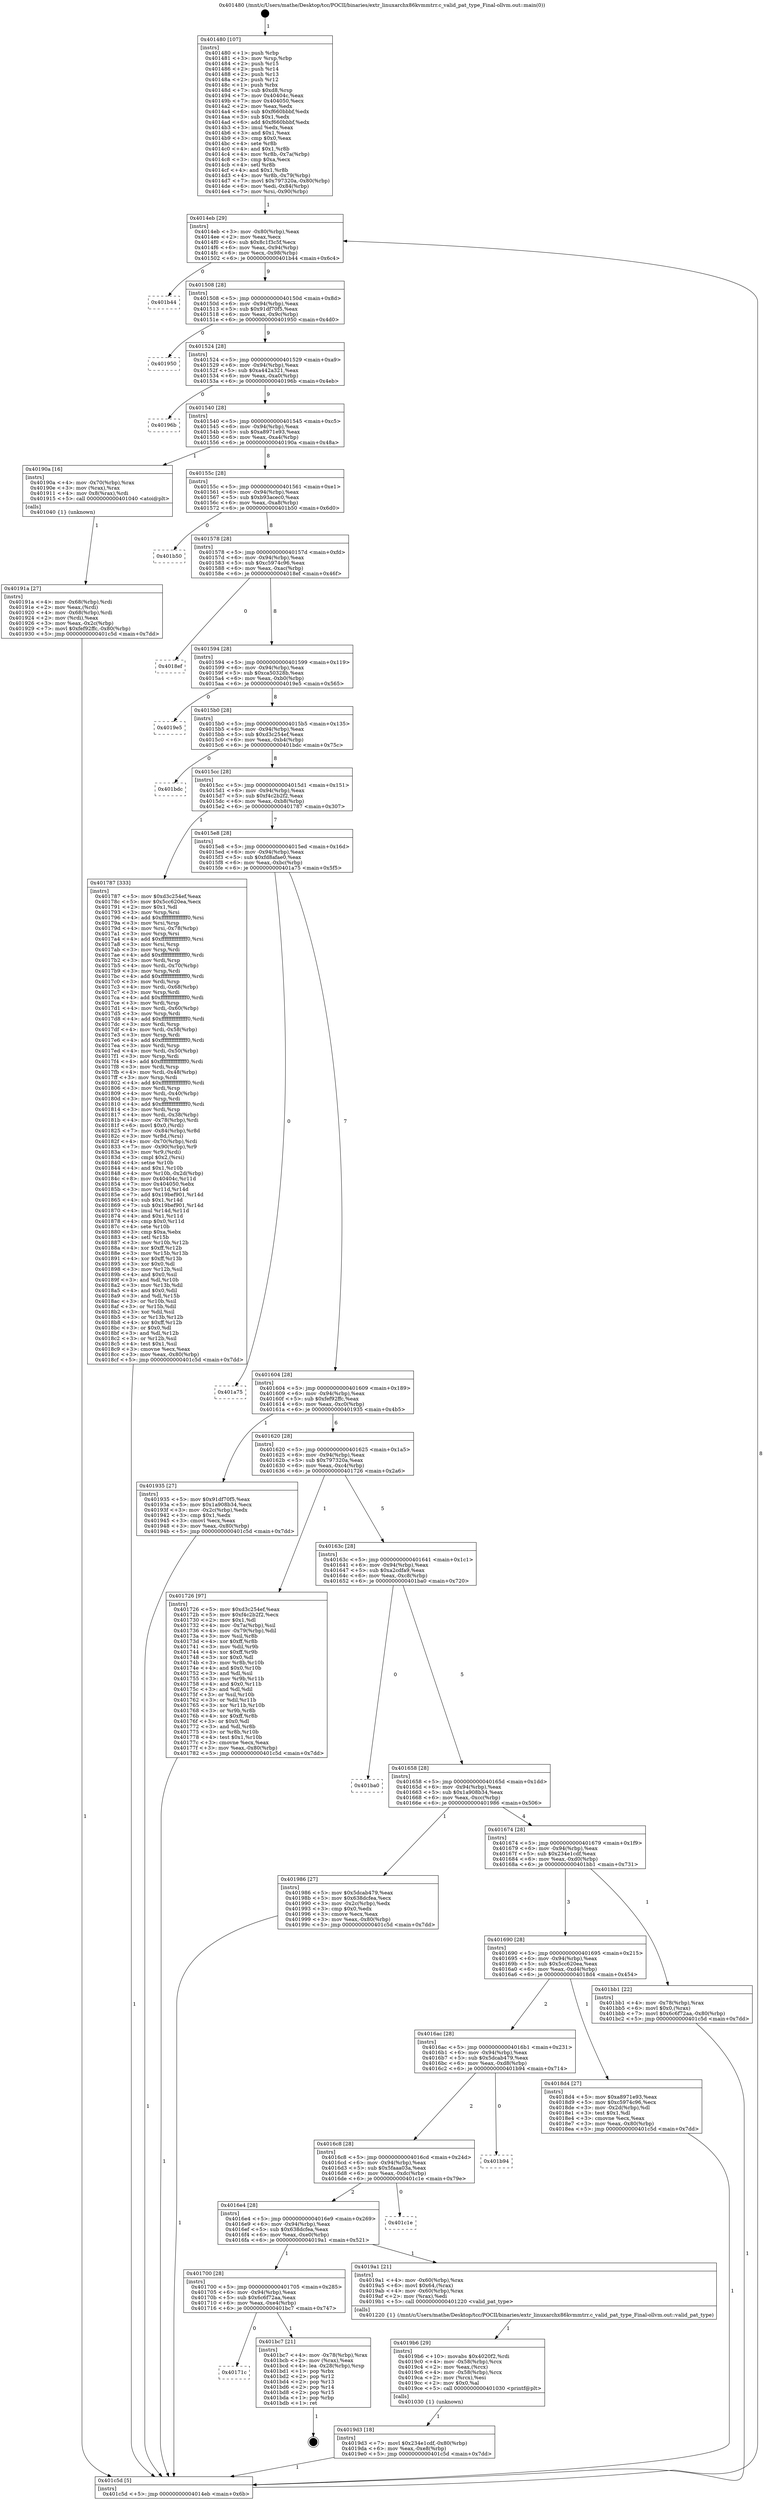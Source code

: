 digraph "0x401480" {
  label = "0x401480 (/mnt/c/Users/mathe/Desktop/tcc/POCII/binaries/extr_linuxarchx86kvmmtrr.c_valid_pat_type_Final-ollvm.out::main(0))"
  labelloc = "t"
  node[shape=record]

  Entry [label="",width=0.3,height=0.3,shape=circle,fillcolor=black,style=filled]
  "0x4014eb" [label="{
     0x4014eb [29]\l
     | [instrs]\l
     &nbsp;&nbsp;0x4014eb \<+3\>: mov -0x80(%rbp),%eax\l
     &nbsp;&nbsp;0x4014ee \<+2\>: mov %eax,%ecx\l
     &nbsp;&nbsp;0x4014f0 \<+6\>: sub $0x8c1f3c5f,%ecx\l
     &nbsp;&nbsp;0x4014f6 \<+6\>: mov %eax,-0x94(%rbp)\l
     &nbsp;&nbsp;0x4014fc \<+6\>: mov %ecx,-0x98(%rbp)\l
     &nbsp;&nbsp;0x401502 \<+6\>: je 0000000000401b44 \<main+0x6c4\>\l
  }"]
  "0x401b44" [label="{
     0x401b44\l
  }", style=dashed]
  "0x401508" [label="{
     0x401508 [28]\l
     | [instrs]\l
     &nbsp;&nbsp;0x401508 \<+5\>: jmp 000000000040150d \<main+0x8d\>\l
     &nbsp;&nbsp;0x40150d \<+6\>: mov -0x94(%rbp),%eax\l
     &nbsp;&nbsp;0x401513 \<+5\>: sub $0x91df70f5,%eax\l
     &nbsp;&nbsp;0x401518 \<+6\>: mov %eax,-0x9c(%rbp)\l
     &nbsp;&nbsp;0x40151e \<+6\>: je 0000000000401950 \<main+0x4d0\>\l
  }"]
  Exit [label="",width=0.3,height=0.3,shape=circle,fillcolor=black,style=filled,peripheries=2]
  "0x401950" [label="{
     0x401950\l
  }", style=dashed]
  "0x401524" [label="{
     0x401524 [28]\l
     | [instrs]\l
     &nbsp;&nbsp;0x401524 \<+5\>: jmp 0000000000401529 \<main+0xa9\>\l
     &nbsp;&nbsp;0x401529 \<+6\>: mov -0x94(%rbp),%eax\l
     &nbsp;&nbsp;0x40152f \<+5\>: sub $0xa442a321,%eax\l
     &nbsp;&nbsp;0x401534 \<+6\>: mov %eax,-0xa0(%rbp)\l
     &nbsp;&nbsp;0x40153a \<+6\>: je 000000000040196b \<main+0x4eb\>\l
  }"]
  "0x40171c" [label="{
     0x40171c\l
  }", style=dashed]
  "0x40196b" [label="{
     0x40196b\l
  }", style=dashed]
  "0x401540" [label="{
     0x401540 [28]\l
     | [instrs]\l
     &nbsp;&nbsp;0x401540 \<+5\>: jmp 0000000000401545 \<main+0xc5\>\l
     &nbsp;&nbsp;0x401545 \<+6\>: mov -0x94(%rbp),%eax\l
     &nbsp;&nbsp;0x40154b \<+5\>: sub $0xa8971e93,%eax\l
     &nbsp;&nbsp;0x401550 \<+6\>: mov %eax,-0xa4(%rbp)\l
     &nbsp;&nbsp;0x401556 \<+6\>: je 000000000040190a \<main+0x48a\>\l
  }"]
  "0x401bc7" [label="{
     0x401bc7 [21]\l
     | [instrs]\l
     &nbsp;&nbsp;0x401bc7 \<+4\>: mov -0x78(%rbp),%rax\l
     &nbsp;&nbsp;0x401bcb \<+2\>: mov (%rax),%eax\l
     &nbsp;&nbsp;0x401bcd \<+4\>: lea -0x28(%rbp),%rsp\l
     &nbsp;&nbsp;0x401bd1 \<+1\>: pop %rbx\l
     &nbsp;&nbsp;0x401bd2 \<+2\>: pop %r12\l
     &nbsp;&nbsp;0x401bd4 \<+2\>: pop %r13\l
     &nbsp;&nbsp;0x401bd6 \<+2\>: pop %r14\l
     &nbsp;&nbsp;0x401bd8 \<+2\>: pop %r15\l
     &nbsp;&nbsp;0x401bda \<+1\>: pop %rbp\l
     &nbsp;&nbsp;0x401bdb \<+1\>: ret\l
  }"]
  "0x40190a" [label="{
     0x40190a [16]\l
     | [instrs]\l
     &nbsp;&nbsp;0x40190a \<+4\>: mov -0x70(%rbp),%rax\l
     &nbsp;&nbsp;0x40190e \<+3\>: mov (%rax),%rax\l
     &nbsp;&nbsp;0x401911 \<+4\>: mov 0x8(%rax),%rdi\l
     &nbsp;&nbsp;0x401915 \<+5\>: call 0000000000401040 \<atoi@plt\>\l
     | [calls]\l
     &nbsp;&nbsp;0x401040 \{1\} (unknown)\l
  }"]
  "0x40155c" [label="{
     0x40155c [28]\l
     | [instrs]\l
     &nbsp;&nbsp;0x40155c \<+5\>: jmp 0000000000401561 \<main+0xe1\>\l
     &nbsp;&nbsp;0x401561 \<+6\>: mov -0x94(%rbp),%eax\l
     &nbsp;&nbsp;0x401567 \<+5\>: sub $0xb93acec0,%eax\l
     &nbsp;&nbsp;0x40156c \<+6\>: mov %eax,-0xa8(%rbp)\l
     &nbsp;&nbsp;0x401572 \<+6\>: je 0000000000401b50 \<main+0x6d0\>\l
  }"]
  "0x4019d3" [label="{
     0x4019d3 [18]\l
     | [instrs]\l
     &nbsp;&nbsp;0x4019d3 \<+7\>: movl $0x234e1cdf,-0x80(%rbp)\l
     &nbsp;&nbsp;0x4019da \<+6\>: mov %eax,-0xe8(%rbp)\l
     &nbsp;&nbsp;0x4019e0 \<+5\>: jmp 0000000000401c5d \<main+0x7dd\>\l
  }"]
  "0x401b50" [label="{
     0x401b50\l
  }", style=dashed]
  "0x401578" [label="{
     0x401578 [28]\l
     | [instrs]\l
     &nbsp;&nbsp;0x401578 \<+5\>: jmp 000000000040157d \<main+0xfd\>\l
     &nbsp;&nbsp;0x40157d \<+6\>: mov -0x94(%rbp),%eax\l
     &nbsp;&nbsp;0x401583 \<+5\>: sub $0xc5974c96,%eax\l
     &nbsp;&nbsp;0x401588 \<+6\>: mov %eax,-0xac(%rbp)\l
     &nbsp;&nbsp;0x40158e \<+6\>: je 00000000004018ef \<main+0x46f\>\l
  }"]
  "0x4019b6" [label="{
     0x4019b6 [29]\l
     | [instrs]\l
     &nbsp;&nbsp;0x4019b6 \<+10\>: movabs $0x4020f2,%rdi\l
     &nbsp;&nbsp;0x4019c0 \<+4\>: mov -0x58(%rbp),%rcx\l
     &nbsp;&nbsp;0x4019c4 \<+2\>: mov %eax,(%rcx)\l
     &nbsp;&nbsp;0x4019c6 \<+4\>: mov -0x58(%rbp),%rcx\l
     &nbsp;&nbsp;0x4019ca \<+2\>: mov (%rcx),%esi\l
     &nbsp;&nbsp;0x4019cc \<+2\>: mov $0x0,%al\l
     &nbsp;&nbsp;0x4019ce \<+5\>: call 0000000000401030 \<printf@plt\>\l
     | [calls]\l
     &nbsp;&nbsp;0x401030 \{1\} (unknown)\l
  }"]
  "0x4018ef" [label="{
     0x4018ef\l
  }", style=dashed]
  "0x401594" [label="{
     0x401594 [28]\l
     | [instrs]\l
     &nbsp;&nbsp;0x401594 \<+5\>: jmp 0000000000401599 \<main+0x119\>\l
     &nbsp;&nbsp;0x401599 \<+6\>: mov -0x94(%rbp),%eax\l
     &nbsp;&nbsp;0x40159f \<+5\>: sub $0xca50328b,%eax\l
     &nbsp;&nbsp;0x4015a4 \<+6\>: mov %eax,-0xb0(%rbp)\l
     &nbsp;&nbsp;0x4015aa \<+6\>: je 00000000004019e5 \<main+0x565\>\l
  }"]
  "0x401700" [label="{
     0x401700 [28]\l
     | [instrs]\l
     &nbsp;&nbsp;0x401700 \<+5\>: jmp 0000000000401705 \<main+0x285\>\l
     &nbsp;&nbsp;0x401705 \<+6\>: mov -0x94(%rbp),%eax\l
     &nbsp;&nbsp;0x40170b \<+5\>: sub $0x6c6f72aa,%eax\l
     &nbsp;&nbsp;0x401710 \<+6\>: mov %eax,-0xe4(%rbp)\l
     &nbsp;&nbsp;0x401716 \<+6\>: je 0000000000401bc7 \<main+0x747\>\l
  }"]
  "0x4019e5" [label="{
     0x4019e5\l
  }", style=dashed]
  "0x4015b0" [label="{
     0x4015b0 [28]\l
     | [instrs]\l
     &nbsp;&nbsp;0x4015b0 \<+5\>: jmp 00000000004015b5 \<main+0x135\>\l
     &nbsp;&nbsp;0x4015b5 \<+6\>: mov -0x94(%rbp),%eax\l
     &nbsp;&nbsp;0x4015bb \<+5\>: sub $0xd3c254ef,%eax\l
     &nbsp;&nbsp;0x4015c0 \<+6\>: mov %eax,-0xb4(%rbp)\l
     &nbsp;&nbsp;0x4015c6 \<+6\>: je 0000000000401bdc \<main+0x75c\>\l
  }"]
  "0x4019a1" [label="{
     0x4019a1 [21]\l
     | [instrs]\l
     &nbsp;&nbsp;0x4019a1 \<+4\>: mov -0x60(%rbp),%rax\l
     &nbsp;&nbsp;0x4019a5 \<+6\>: movl $0x64,(%rax)\l
     &nbsp;&nbsp;0x4019ab \<+4\>: mov -0x60(%rbp),%rax\l
     &nbsp;&nbsp;0x4019af \<+2\>: mov (%rax),%edi\l
     &nbsp;&nbsp;0x4019b1 \<+5\>: call 0000000000401220 \<valid_pat_type\>\l
     | [calls]\l
     &nbsp;&nbsp;0x401220 \{1\} (/mnt/c/Users/mathe/Desktop/tcc/POCII/binaries/extr_linuxarchx86kvmmtrr.c_valid_pat_type_Final-ollvm.out::valid_pat_type)\l
  }"]
  "0x401bdc" [label="{
     0x401bdc\l
  }", style=dashed]
  "0x4015cc" [label="{
     0x4015cc [28]\l
     | [instrs]\l
     &nbsp;&nbsp;0x4015cc \<+5\>: jmp 00000000004015d1 \<main+0x151\>\l
     &nbsp;&nbsp;0x4015d1 \<+6\>: mov -0x94(%rbp),%eax\l
     &nbsp;&nbsp;0x4015d7 \<+5\>: sub $0xf4c2b2f2,%eax\l
     &nbsp;&nbsp;0x4015dc \<+6\>: mov %eax,-0xb8(%rbp)\l
     &nbsp;&nbsp;0x4015e2 \<+6\>: je 0000000000401787 \<main+0x307\>\l
  }"]
  "0x4016e4" [label="{
     0x4016e4 [28]\l
     | [instrs]\l
     &nbsp;&nbsp;0x4016e4 \<+5\>: jmp 00000000004016e9 \<main+0x269\>\l
     &nbsp;&nbsp;0x4016e9 \<+6\>: mov -0x94(%rbp),%eax\l
     &nbsp;&nbsp;0x4016ef \<+5\>: sub $0x638dcfea,%eax\l
     &nbsp;&nbsp;0x4016f4 \<+6\>: mov %eax,-0xe0(%rbp)\l
     &nbsp;&nbsp;0x4016fa \<+6\>: je 00000000004019a1 \<main+0x521\>\l
  }"]
  "0x401787" [label="{
     0x401787 [333]\l
     | [instrs]\l
     &nbsp;&nbsp;0x401787 \<+5\>: mov $0xd3c254ef,%eax\l
     &nbsp;&nbsp;0x40178c \<+5\>: mov $0x5cc620ea,%ecx\l
     &nbsp;&nbsp;0x401791 \<+2\>: mov $0x1,%dl\l
     &nbsp;&nbsp;0x401793 \<+3\>: mov %rsp,%rsi\l
     &nbsp;&nbsp;0x401796 \<+4\>: add $0xfffffffffffffff0,%rsi\l
     &nbsp;&nbsp;0x40179a \<+3\>: mov %rsi,%rsp\l
     &nbsp;&nbsp;0x40179d \<+4\>: mov %rsi,-0x78(%rbp)\l
     &nbsp;&nbsp;0x4017a1 \<+3\>: mov %rsp,%rsi\l
     &nbsp;&nbsp;0x4017a4 \<+4\>: add $0xfffffffffffffff0,%rsi\l
     &nbsp;&nbsp;0x4017a8 \<+3\>: mov %rsi,%rsp\l
     &nbsp;&nbsp;0x4017ab \<+3\>: mov %rsp,%rdi\l
     &nbsp;&nbsp;0x4017ae \<+4\>: add $0xfffffffffffffff0,%rdi\l
     &nbsp;&nbsp;0x4017b2 \<+3\>: mov %rdi,%rsp\l
     &nbsp;&nbsp;0x4017b5 \<+4\>: mov %rdi,-0x70(%rbp)\l
     &nbsp;&nbsp;0x4017b9 \<+3\>: mov %rsp,%rdi\l
     &nbsp;&nbsp;0x4017bc \<+4\>: add $0xfffffffffffffff0,%rdi\l
     &nbsp;&nbsp;0x4017c0 \<+3\>: mov %rdi,%rsp\l
     &nbsp;&nbsp;0x4017c3 \<+4\>: mov %rdi,-0x68(%rbp)\l
     &nbsp;&nbsp;0x4017c7 \<+3\>: mov %rsp,%rdi\l
     &nbsp;&nbsp;0x4017ca \<+4\>: add $0xfffffffffffffff0,%rdi\l
     &nbsp;&nbsp;0x4017ce \<+3\>: mov %rdi,%rsp\l
     &nbsp;&nbsp;0x4017d1 \<+4\>: mov %rdi,-0x60(%rbp)\l
     &nbsp;&nbsp;0x4017d5 \<+3\>: mov %rsp,%rdi\l
     &nbsp;&nbsp;0x4017d8 \<+4\>: add $0xfffffffffffffff0,%rdi\l
     &nbsp;&nbsp;0x4017dc \<+3\>: mov %rdi,%rsp\l
     &nbsp;&nbsp;0x4017df \<+4\>: mov %rdi,-0x58(%rbp)\l
     &nbsp;&nbsp;0x4017e3 \<+3\>: mov %rsp,%rdi\l
     &nbsp;&nbsp;0x4017e6 \<+4\>: add $0xfffffffffffffff0,%rdi\l
     &nbsp;&nbsp;0x4017ea \<+3\>: mov %rdi,%rsp\l
     &nbsp;&nbsp;0x4017ed \<+4\>: mov %rdi,-0x50(%rbp)\l
     &nbsp;&nbsp;0x4017f1 \<+3\>: mov %rsp,%rdi\l
     &nbsp;&nbsp;0x4017f4 \<+4\>: add $0xfffffffffffffff0,%rdi\l
     &nbsp;&nbsp;0x4017f8 \<+3\>: mov %rdi,%rsp\l
     &nbsp;&nbsp;0x4017fb \<+4\>: mov %rdi,-0x48(%rbp)\l
     &nbsp;&nbsp;0x4017ff \<+3\>: mov %rsp,%rdi\l
     &nbsp;&nbsp;0x401802 \<+4\>: add $0xfffffffffffffff0,%rdi\l
     &nbsp;&nbsp;0x401806 \<+3\>: mov %rdi,%rsp\l
     &nbsp;&nbsp;0x401809 \<+4\>: mov %rdi,-0x40(%rbp)\l
     &nbsp;&nbsp;0x40180d \<+3\>: mov %rsp,%rdi\l
     &nbsp;&nbsp;0x401810 \<+4\>: add $0xfffffffffffffff0,%rdi\l
     &nbsp;&nbsp;0x401814 \<+3\>: mov %rdi,%rsp\l
     &nbsp;&nbsp;0x401817 \<+4\>: mov %rdi,-0x38(%rbp)\l
     &nbsp;&nbsp;0x40181b \<+4\>: mov -0x78(%rbp),%rdi\l
     &nbsp;&nbsp;0x40181f \<+6\>: movl $0x0,(%rdi)\l
     &nbsp;&nbsp;0x401825 \<+7\>: mov -0x84(%rbp),%r8d\l
     &nbsp;&nbsp;0x40182c \<+3\>: mov %r8d,(%rsi)\l
     &nbsp;&nbsp;0x40182f \<+4\>: mov -0x70(%rbp),%rdi\l
     &nbsp;&nbsp;0x401833 \<+7\>: mov -0x90(%rbp),%r9\l
     &nbsp;&nbsp;0x40183a \<+3\>: mov %r9,(%rdi)\l
     &nbsp;&nbsp;0x40183d \<+3\>: cmpl $0x2,(%rsi)\l
     &nbsp;&nbsp;0x401840 \<+4\>: setne %r10b\l
     &nbsp;&nbsp;0x401844 \<+4\>: and $0x1,%r10b\l
     &nbsp;&nbsp;0x401848 \<+4\>: mov %r10b,-0x2d(%rbp)\l
     &nbsp;&nbsp;0x40184c \<+8\>: mov 0x40404c,%r11d\l
     &nbsp;&nbsp;0x401854 \<+7\>: mov 0x404050,%ebx\l
     &nbsp;&nbsp;0x40185b \<+3\>: mov %r11d,%r14d\l
     &nbsp;&nbsp;0x40185e \<+7\>: add $0x19bef901,%r14d\l
     &nbsp;&nbsp;0x401865 \<+4\>: sub $0x1,%r14d\l
     &nbsp;&nbsp;0x401869 \<+7\>: sub $0x19bef901,%r14d\l
     &nbsp;&nbsp;0x401870 \<+4\>: imul %r14d,%r11d\l
     &nbsp;&nbsp;0x401874 \<+4\>: and $0x1,%r11d\l
     &nbsp;&nbsp;0x401878 \<+4\>: cmp $0x0,%r11d\l
     &nbsp;&nbsp;0x40187c \<+4\>: sete %r10b\l
     &nbsp;&nbsp;0x401880 \<+3\>: cmp $0xa,%ebx\l
     &nbsp;&nbsp;0x401883 \<+4\>: setl %r15b\l
     &nbsp;&nbsp;0x401887 \<+3\>: mov %r10b,%r12b\l
     &nbsp;&nbsp;0x40188a \<+4\>: xor $0xff,%r12b\l
     &nbsp;&nbsp;0x40188e \<+3\>: mov %r15b,%r13b\l
     &nbsp;&nbsp;0x401891 \<+4\>: xor $0xff,%r13b\l
     &nbsp;&nbsp;0x401895 \<+3\>: xor $0x0,%dl\l
     &nbsp;&nbsp;0x401898 \<+3\>: mov %r12b,%sil\l
     &nbsp;&nbsp;0x40189b \<+4\>: and $0x0,%sil\l
     &nbsp;&nbsp;0x40189f \<+3\>: and %dl,%r10b\l
     &nbsp;&nbsp;0x4018a2 \<+3\>: mov %r13b,%dil\l
     &nbsp;&nbsp;0x4018a5 \<+4\>: and $0x0,%dil\l
     &nbsp;&nbsp;0x4018a9 \<+3\>: and %dl,%r15b\l
     &nbsp;&nbsp;0x4018ac \<+3\>: or %r10b,%sil\l
     &nbsp;&nbsp;0x4018af \<+3\>: or %r15b,%dil\l
     &nbsp;&nbsp;0x4018b2 \<+3\>: xor %dil,%sil\l
     &nbsp;&nbsp;0x4018b5 \<+3\>: or %r13b,%r12b\l
     &nbsp;&nbsp;0x4018b8 \<+4\>: xor $0xff,%r12b\l
     &nbsp;&nbsp;0x4018bc \<+3\>: or $0x0,%dl\l
     &nbsp;&nbsp;0x4018bf \<+3\>: and %dl,%r12b\l
     &nbsp;&nbsp;0x4018c2 \<+3\>: or %r12b,%sil\l
     &nbsp;&nbsp;0x4018c5 \<+4\>: test $0x1,%sil\l
     &nbsp;&nbsp;0x4018c9 \<+3\>: cmovne %ecx,%eax\l
     &nbsp;&nbsp;0x4018cc \<+3\>: mov %eax,-0x80(%rbp)\l
     &nbsp;&nbsp;0x4018cf \<+5\>: jmp 0000000000401c5d \<main+0x7dd\>\l
  }"]
  "0x4015e8" [label="{
     0x4015e8 [28]\l
     | [instrs]\l
     &nbsp;&nbsp;0x4015e8 \<+5\>: jmp 00000000004015ed \<main+0x16d\>\l
     &nbsp;&nbsp;0x4015ed \<+6\>: mov -0x94(%rbp),%eax\l
     &nbsp;&nbsp;0x4015f3 \<+5\>: sub $0xfd8afae0,%eax\l
     &nbsp;&nbsp;0x4015f8 \<+6\>: mov %eax,-0xbc(%rbp)\l
     &nbsp;&nbsp;0x4015fe \<+6\>: je 0000000000401a75 \<main+0x5f5\>\l
  }"]
  "0x401c1e" [label="{
     0x401c1e\l
  }", style=dashed]
  "0x401a75" [label="{
     0x401a75\l
  }", style=dashed]
  "0x401604" [label="{
     0x401604 [28]\l
     | [instrs]\l
     &nbsp;&nbsp;0x401604 \<+5\>: jmp 0000000000401609 \<main+0x189\>\l
     &nbsp;&nbsp;0x401609 \<+6\>: mov -0x94(%rbp),%eax\l
     &nbsp;&nbsp;0x40160f \<+5\>: sub $0xfef92ffc,%eax\l
     &nbsp;&nbsp;0x401614 \<+6\>: mov %eax,-0xc0(%rbp)\l
     &nbsp;&nbsp;0x40161a \<+6\>: je 0000000000401935 \<main+0x4b5\>\l
  }"]
  "0x4016c8" [label="{
     0x4016c8 [28]\l
     | [instrs]\l
     &nbsp;&nbsp;0x4016c8 \<+5\>: jmp 00000000004016cd \<main+0x24d\>\l
     &nbsp;&nbsp;0x4016cd \<+6\>: mov -0x94(%rbp),%eax\l
     &nbsp;&nbsp;0x4016d3 \<+5\>: sub $0x5faaa03a,%eax\l
     &nbsp;&nbsp;0x4016d8 \<+6\>: mov %eax,-0xdc(%rbp)\l
     &nbsp;&nbsp;0x4016de \<+6\>: je 0000000000401c1e \<main+0x79e\>\l
  }"]
  "0x401935" [label="{
     0x401935 [27]\l
     | [instrs]\l
     &nbsp;&nbsp;0x401935 \<+5\>: mov $0x91df70f5,%eax\l
     &nbsp;&nbsp;0x40193a \<+5\>: mov $0x1a908b34,%ecx\l
     &nbsp;&nbsp;0x40193f \<+3\>: mov -0x2c(%rbp),%edx\l
     &nbsp;&nbsp;0x401942 \<+3\>: cmp $0x1,%edx\l
     &nbsp;&nbsp;0x401945 \<+3\>: cmovl %ecx,%eax\l
     &nbsp;&nbsp;0x401948 \<+3\>: mov %eax,-0x80(%rbp)\l
     &nbsp;&nbsp;0x40194b \<+5\>: jmp 0000000000401c5d \<main+0x7dd\>\l
  }"]
  "0x401620" [label="{
     0x401620 [28]\l
     | [instrs]\l
     &nbsp;&nbsp;0x401620 \<+5\>: jmp 0000000000401625 \<main+0x1a5\>\l
     &nbsp;&nbsp;0x401625 \<+6\>: mov -0x94(%rbp),%eax\l
     &nbsp;&nbsp;0x40162b \<+5\>: sub $0x797320a,%eax\l
     &nbsp;&nbsp;0x401630 \<+6\>: mov %eax,-0xc4(%rbp)\l
     &nbsp;&nbsp;0x401636 \<+6\>: je 0000000000401726 \<main+0x2a6\>\l
  }"]
  "0x401b94" [label="{
     0x401b94\l
  }", style=dashed]
  "0x401726" [label="{
     0x401726 [97]\l
     | [instrs]\l
     &nbsp;&nbsp;0x401726 \<+5\>: mov $0xd3c254ef,%eax\l
     &nbsp;&nbsp;0x40172b \<+5\>: mov $0xf4c2b2f2,%ecx\l
     &nbsp;&nbsp;0x401730 \<+2\>: mov $0x1,%dl\l
     &nbsp;&nbsp;0x401732 \<+4\>: mov -0x7a(%rbp),%sil\l
     &nbsp;&nbsp;0x401736 \<+4\>: mov -0x79(%rbp),%dil\l
     &nbsp;&nbsp;0x40173a \<+3\>: mov %sil,%r8b\l
     &nbsp;&nbsp;0x40173d \<+4\>: xor $0xff,%r8b\l
     &nbsp;&nbsp;0x401741 \<+3\>: mov %dil,%r9b\l
     &nbsp;&nbsp;0x401744 \<+4\>: xor $0xff,%r9b\l
     &nbsp;&nbsp;0x401748 \<+3\>: xor $0x0,%dl\l
     &nbsp;&nbsp;0x40174b \<+3\>: mov %r8b,%r10b\l
     &nbsp;&nbsp;0x40174e \<+4\>: and $0x0,%r10b\l
     &nbsp;&nbsp;0x401752 \<+3\>: and %dl,%sil\l
     &nbsp;&nbsp;0x401755 \<+3\>: mov %r9b,%r11b\l
     &nbsp;&nbsp;0x401758 \<+4\>: and $0x0,%r11b\l
     &nbsp;&nbsp;0x40175c \<+3\>: and %dl,%dil\l
     &nbsp;&nbsp;0x40175f \<+3\>: or %sil,%r10b\l
     &nbsp;&nbsp;0x401762 \<+3\>: or %dil,%r11b\l
     &nbsp;&nbsp;0x401765 \<+3\>: xor %r11b,%r10b\l
     &nbsp;&nbsp;0x401768 \<+3\>: or %r9b,%r8b\l
     &nbsp;&nbsp;0x40176b \<+4\>: xor $0xff,%r8b\l
     &nbsp;&nbsp;0x40176f \<+3\>: or $0x0,%dl\l
     &nbsp;&nbsp;0x401772 \<+3\>: and %dl,%r8b\l
     &nbsp;&nbsp;0x401775 \<+3\>: or %r8b,%r10b\l
     &nbsp;&nbsp;0x401778 \<+4\>: test $0x1,%r10b\l
     &nbsp;&nbsp;0x40177c \<+3\>: cmovne %ecx,%eax\l
     &nbsp;&nbsp;0x40177f \<+3\>: mov %eax,-0x80(%rbp)\l
     &nbsp;&nbsp;0x401782 \<+5\>: jmp 0000000000401c5d \<main+0x7dd\>\l
  }"]
  "0x40163c" [label="{
     0x40163c [28]\l
     | [instrs]\l
     &nbsp;&nbsp;0x40163c \<+5\>: jmp 0000000000401641 \<main+0x1c1\>\l
     &nbsp;&nbsp;0x401641 \<+6\>: mov -0x94(%rbp),%eax\l
     &nbsp;&nbsp;0x401647 \<+5\>: sub $0xa2cdfa9,%eax\l
     &nbsp;&nbsp;0x40164c \<+6\>: mov %eax,-0xc8(%rbp)\l
     &nbsp;&nbsp;0x401652 \<+6\>: je 0000000000401ba0 \<main+0x720\>\l
  }"]
  "0x401c5d" [label="{
     0x401c5d [5]\l
     | [instrs]\l
     &nbsp;&nbsp;0x401c5d \<+5\>: jmp 00000000004014eb \<main+0x6b\>\l
  }"]
  "0x401480" [label="{
     0x401480 [107]\l
     | [instrs]\l
     &nbsp;&nbsp;0x401480 \<+1\>: push %rbp\l
     &nbsp;&nbsp;0x401481 \<+3\>: mov %rsp,%rbp\l
     &nbsp;&nbsp;0x401484 \<+2\>: push %r15\l
     &nbsp;&nbsp;0x401486 \<+2\>: push %r14\l
     &nbsp;&nbsp;0x401488 \<+2\>: push %r13\l
     &nbsp;&nbsp;0x40148a \<+2\>: push %r12\l
     &nbsp;&nbsp;0x40148c \<+1\>: push %rbx\l
     &nbsp;&nbsp;0x40148d \<+7\>: sub $0xd8,%rsp\l
     &nbsp;&nbsp;0x401494 \<+7\>: mov 0x40404c,%eax\l
     &nbsp;&nbsp;0x40149b \<+7\>: mov 0x404050,%ecx\l
     &nbsp;&nbsp;0x4014a2 \<+2\>: mov %eax,%edx\l
     &nbsp;&nbsp;0x4014a4 \<+6\>: sub $0xf660bbbf,%edx\l
     &nbsp;&nbsp;0x4014aa \<+3\>: sub $0x1,%edx\l
     &nbsp;&nbsp;0x4014ad \<+6\>: add $0xf660bbbf,%edx\l
     &nbsp;&nbsp;0x4014b3 \<+3\>: imul %edx,%eax\l
     &nbsp;&nbsp;0x4014b6 \<+3\>: and $0x1,%eax\l
     &nbsp;&nbsp;0x4014b9 \<+3\>: cmp $0x0,%eax\l
     &nbsp;&nbsp;0x4014bc \<+4\>: sete %r8b\l
     &nbsp;&nbsp;0x4014c0 \<+4\>: and $0x1,%r8b\l
     &nbsp;&nbsp;0x4014c4 \<+4\>: mov %r8b,-0x7a(%rbp)\l
     &nbsp;&nbsp;0x4014c8 \<+3\>: cmp $0xa,%ecx\l
     &nbsp;&nbsp;0x4014cb \<+4\>: setl %r8b\l
     &nbsp;&nbsp;0x4014cf \<+4\>: and $0x1,%r8b\l
     &nbsp;&nbsp;0x4014d3 \<+4\>: mov %r8b,-0x79(%rbp)\l
     &nbsp;&nbsp;0x4014d7 \<+7\>: movl $0x797320a,-0x80(%rbp)\l
     &nbsp;&nbsp;0x4014de \<+6\>: mov %edi,-0x84(%rbp)\l
     &nbsp;&nbsp;0x4014e4 \<+7\>: mov %rsi,-0x90(%rbp)\l
  }"]
  "0x40191a" [label="{
     0x40191a [27]\l
     | [instrs]\l
     &nbsp;&nbsp;0x40191a \<+4\>: mov -0x68(%rbp),%rdi\l
     &nbsp;&nbsp;0x40191e \<+2\>: mov %eax,(%rdi)\l
     &nbsp;&nbsp;0x401920 \<+4\>: mov -0x68(%rbp),%rdi\l
     &nbsp;&nbsp;0x401924 \<+2\>: mov (%rdi),%eax\l
     &nbsp;&nbsp;0x401926 \<+3\>: mov %eax,-0x2c(%rbp)\l
     &nbsp;&nbsp;0x401929 \<+7\>: movl $0xfef92ffc,-0x80(%rbp)\l
     &nbsp;&nbsp;0x401930 \<+5\>: jmp 0000000000401c5d \<main+0x7dd\>\l
  }"]
  "0x4016ac" [label="{
     0x4016ac [28]\l
     | [instrs]\l
     &nbsp;&nbsp;0x4016ac \<+5\>: jmp 00000000004016b1 \<main+0x231\>\l
     &nbsp;&nbsp;0x4016b1 \<+6\>: mov -0x94(%rbp),%eax\l
     &nbsp;&nbsp;0x4016b7 \<+5\>: sub $0x5dcab479,%eax\l
     &nbsp;&nbsp;0x4016bc \<+6\>: mov %eax,-0xd8(%rbp)\l
     &nbsp;&nbsp;0x4016c2 \<+6\>: je 0000000000401b94 \<main+0x714\>\l
  }"]
  "0x401ba0" [label="{
     0x401ba0\l
  }", style=dashed]
  "0x401658" [label="{
     0x401658 [28]\l
     | [instrs]\l
     &nbsp;&nbsp;0x401658 \<+5\>: jmp 000000000040165d \<main+0x1dd\>\l
     &nbsp;&nbsp;0x40165d \<+6\>: mov -0x94(%rbp),%eax\l
     &nbsp;&nbsp;0x401663 \<+5\>: sub $0x1a908b34,%eax\l
     &nbsp;&nbsp;0x401668 \<+6\>: mov %eax,-0xcc(%rbp)\l
     &nbsp;&nbsp;0x40166e \<+6\>: je 0000000000401986 \<main+0x506\>\l
  }"]
  "0x4018d4" [label="{
     0x4018d4 [27]\l
     | [instrs]\l
     &nbsp;&nbsp;0x4018d4 \<+5\>: mov $0xa8971e93,%eax\l
     &nbsp;&nbsp;0x4018d9 \<+5\>: mov $0xc5974c96,%ecx\l
     &nbsp;&nbsp;0x4018de \<+3\>: mov -0x2d(%rbp),%dl\l
     &nbsp;&nbsp;0x4018e1 \<+3\>: test $0x1,%dl\l
     &nbsp;&nbsp;0x4018e4 \<+3\>: cmovne %ecx,%eax\l
     &nbsp;&nbsp;0x4018e7 \<+3\>: mov %eax,-0x80(%rbp)\l
     &nbsp;&nbsp;0x4018ea \<+5\>: jmp 0000000000401c5d \<main+0x7dd\>\l
  }"]
  "0x401986" [label="{
     0x401986 [27]\l
     | [instrs]\l
     &nbsp;&nbsp;0x401986 \<+5\>: mov $0x5dcab479,%eax\l
     &nbsp;&nbsp;0x40198b \<+5\>: mov $0x638dcfea,%ecx\l
     &nbsp;&nbsp;0x401990 \<+3\>: mov -0x2c(%rbp),%edx\l
     &nbsp;&nbsp;0x401993 \<+3\>: cmp $0x0,%edx\l
     &nbsp;&nbsp;0x401996 \<+3\>: cmove %ecx,%eax\l
     &nbsp;&nbsp;0x401999 \<+3\>: mov %eax,-0x80(%rbp)\l
     &nbsp;&nbsp;0x40199c \<+5\>: jmp 0000000000401c5d \<main+0x7dd\>\l
  }"]
  "0x401674" [label="{
     0x401674 [28]\l
     | [instrs]\l
     &nbsp;&nbsp;0x401674 \<+5\>: jmp 0000000000401679 \<main+0x1f9\>\l
     &nbsp;&nbsp;0x401679 \<+6\>: mov -0x94(%rbp),%eax\l
     &nbsp;&nbsp;0x40167f \<+5\>: sub $0x234e1cdf,%eax\l
     &nbsp;&nbsp;0x401684 \<+6\>: mov %eax,-0xd0(%rbp)\l
     &nbsp;&nbsp;0x40168a \<+6\>: je 0000000000401bb1 \<main+0x731\>\l
  }"]
  "0x401690" [label="{
     0x401690 [28]\l
     | [instrs]\l
     &nbsp;&nbsp;0x401690 \<+5\>: jmp 0000000000401695 \<main+0x215\>\l
     &nbsp;&nbsp;0x401695 \<+6\>: mov -0x94(%rbp),%eax\l
     &nbsp;&nbsp;0x40169b \<+5\>: sub $0x5cc620ea,%eax\l
     &nbsp;&nbsp;0x4016a0 \<+6\>: mov %eax,-0xd4(%rbp)\l
     &nbsp;&nbsp;0x4016a6 \<+6\>: je 00000000004018d4 \<main+0x454\>\l
  }"]
  "0x401bb1" [label="{
     0x401bb1 [22]\l
     | [instrs]\l
     &nbsp;&nbsp;0x401bb1 \<+4\>: mov -0x78(%rbp),%rax\l
     &nbsp;&nbsp;0x401bb5 \<+6\>: movl $0x0,(%rax)\l
     &nbsp;&nbsp;0x401bbb \<+7\>: movl $0x6c6f72aa,-0x80(%rbp)\l
     &nbsp;&nbsp;0x401bc2 \<+5\>: jmp 0000000000401c5d \<main+0x7dd\>\l
  }"]
  Entry -> "0x401480" [label=" 1"]
  "0x4014eb" -> "0x401b44" [label=" 0"]
  "0x4014eb" -> "0x401508" [label=" 9"]
  "0x401bc7" -> Exit [label=" 1"]
  "0x401508" -> "0x401950" [label=" 0"]
  "0x401508" -> "0x401524" [label=" 9"]
  "0x401700" -> "0x40171c" [label=" 0"]
  "0x401524" -> "0x40196b" [label=" 0"]
  "0x401524" -> "0x401540" [label=" 9"]
  "0x401700" -> "0x401bc7" [label=" 1"]
  "0x401540" -> "0x40190a" [label=" 1"]
  "0x401540" -> "0x40155c" [label=" 8"]
  "0x401bb1" -> "0x401c5d" [label=" 1"]
  "0x40155c" -> "0x401b50" [label=" 0"]
  "0x40155c" -> "0x401578" [label=" 8"]
  "0x4019d3" -> "0x401c5d" [label=" 1"]
  "0x401578" -> "0x4018ef" [label=" 0"]
  "0x401578" -> "0x401594" [label=" 8"]
  "0x4019b6" -> "0x4019d3" [label=" 1"]
  "0x401594" -> "0x4019e5" [label=" 0"]
  "0x401594" -> "0x4015b0" [label=" 8"]
  "0x4019a1" -> "0x4019b6" [label=" 1"]
  "0x4015b0" -> "0x401bdc" [label=" 0"]
  "0x4015b0" -> "0x4015cc" [label=" 8"]
  "0x4016e4" -> "0x401700" [label=" 1"]
  "0x4015cc" -> "0x401787" [label=" 1"]
  "0x4015cc" -> "0x4015e8" [label=" 7"]
  "0x4016e4" -> "0x4019a1" [label=" 1"]
  "0x4015e8" -> "0x401a75" [label=" 0"]
  "0x4015e8" -> "0x401604" [label=" 7"]
  "0x4016c8" -> "0x4016e4" [label=" 2"]
  "0x401604" -> "0x401935" [label=" 1"]
  "0x401604" -> "0x401620" [label=" 6"]
  "0x4016c8" -> "0x401c1e" [label=" 0"]
  "0x401620" -> "0x401726" [label=" 1"]
  "0x401620" -> "0x40163c" [label=" 5"]
  "0x401726" -> "0x401c5d" [label=" 1"]
  "0x401480" -> "0x4014eb" [label=" 1"]
  "0x401c5d" -> "0x4014eb" [label=" 8"]
  "0x4016ac" -> "0x4016c8" [label=" 2"]
  "0x401787" -> "0x401c5d" [label=" 1"]
  "0x4016ac" -> "0x401b94" [label=" 0"]
  "0x40163c" -> "0x401ba0" [label=" 0"]
  "0x40163c" -> "0x401658" [label=" 5"]
  "0x401986" -> "0x401c5d" [label=" 1"]
  "0x401658" -> "0x401986" [label=" 1"]
  "0x401658" -> "0x401674" [label=" 4"]
  "0x401935" -> "0x401c5d" [label=" 1"]
  "0x401674" -> "0x401bb1" [label=" 1"]
  "0x401674" -> "0x401690" [label=" 3"]
  "0x40191a" -> "0x401c5d" [label=" 1"]
  "0x401690" -> "0x4018d4" [label=" 1"]
  "0x401690" -> "0x4016ac" [label=" 2"]
  "0x4018d4" -> "0x401c5d" [label=" 1"]
  "0x40190a" -> "0x40191a" [label=" 1"]
}
